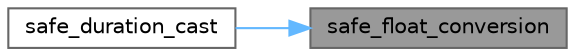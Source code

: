 digraph "safe_float_conversion"
{
 // LATEX_PDF_SIZE
  bgcolor="transparent";
  edge [fontname=Helvetica,fontsize=10,labelfontname=Helvetica,labelfontsize=10];
  node [fontname=Helvetica,fontsize=10,shape=box,height=0.2,width=0.4];
  rankdir="RL";
  Node1 [id="Node000001",label="safe_float_conversion",height=0.2,width=0.4,color="gray40", fillcolor="grey60", style="filled", fontcolor="black",tooltip="converts From to To if possible, otherwise ec is set."];
  Node1 -> Node2 [id="edge1_Node000001_Node000002",dir="back",color="steelblue1",style="solid",tooltip=" "];
  Node2 [id="Node000002",label="safe_duration_cast",height=0.2,width=0.4,color="grey40", fillcolor="white", style="filled",URL="$namespacesafe__duration__cast.html#a8a653f2a1cc545ab18e52d93e1227caa",tooltip="Safe duration_cast between floating point durations"];
}
